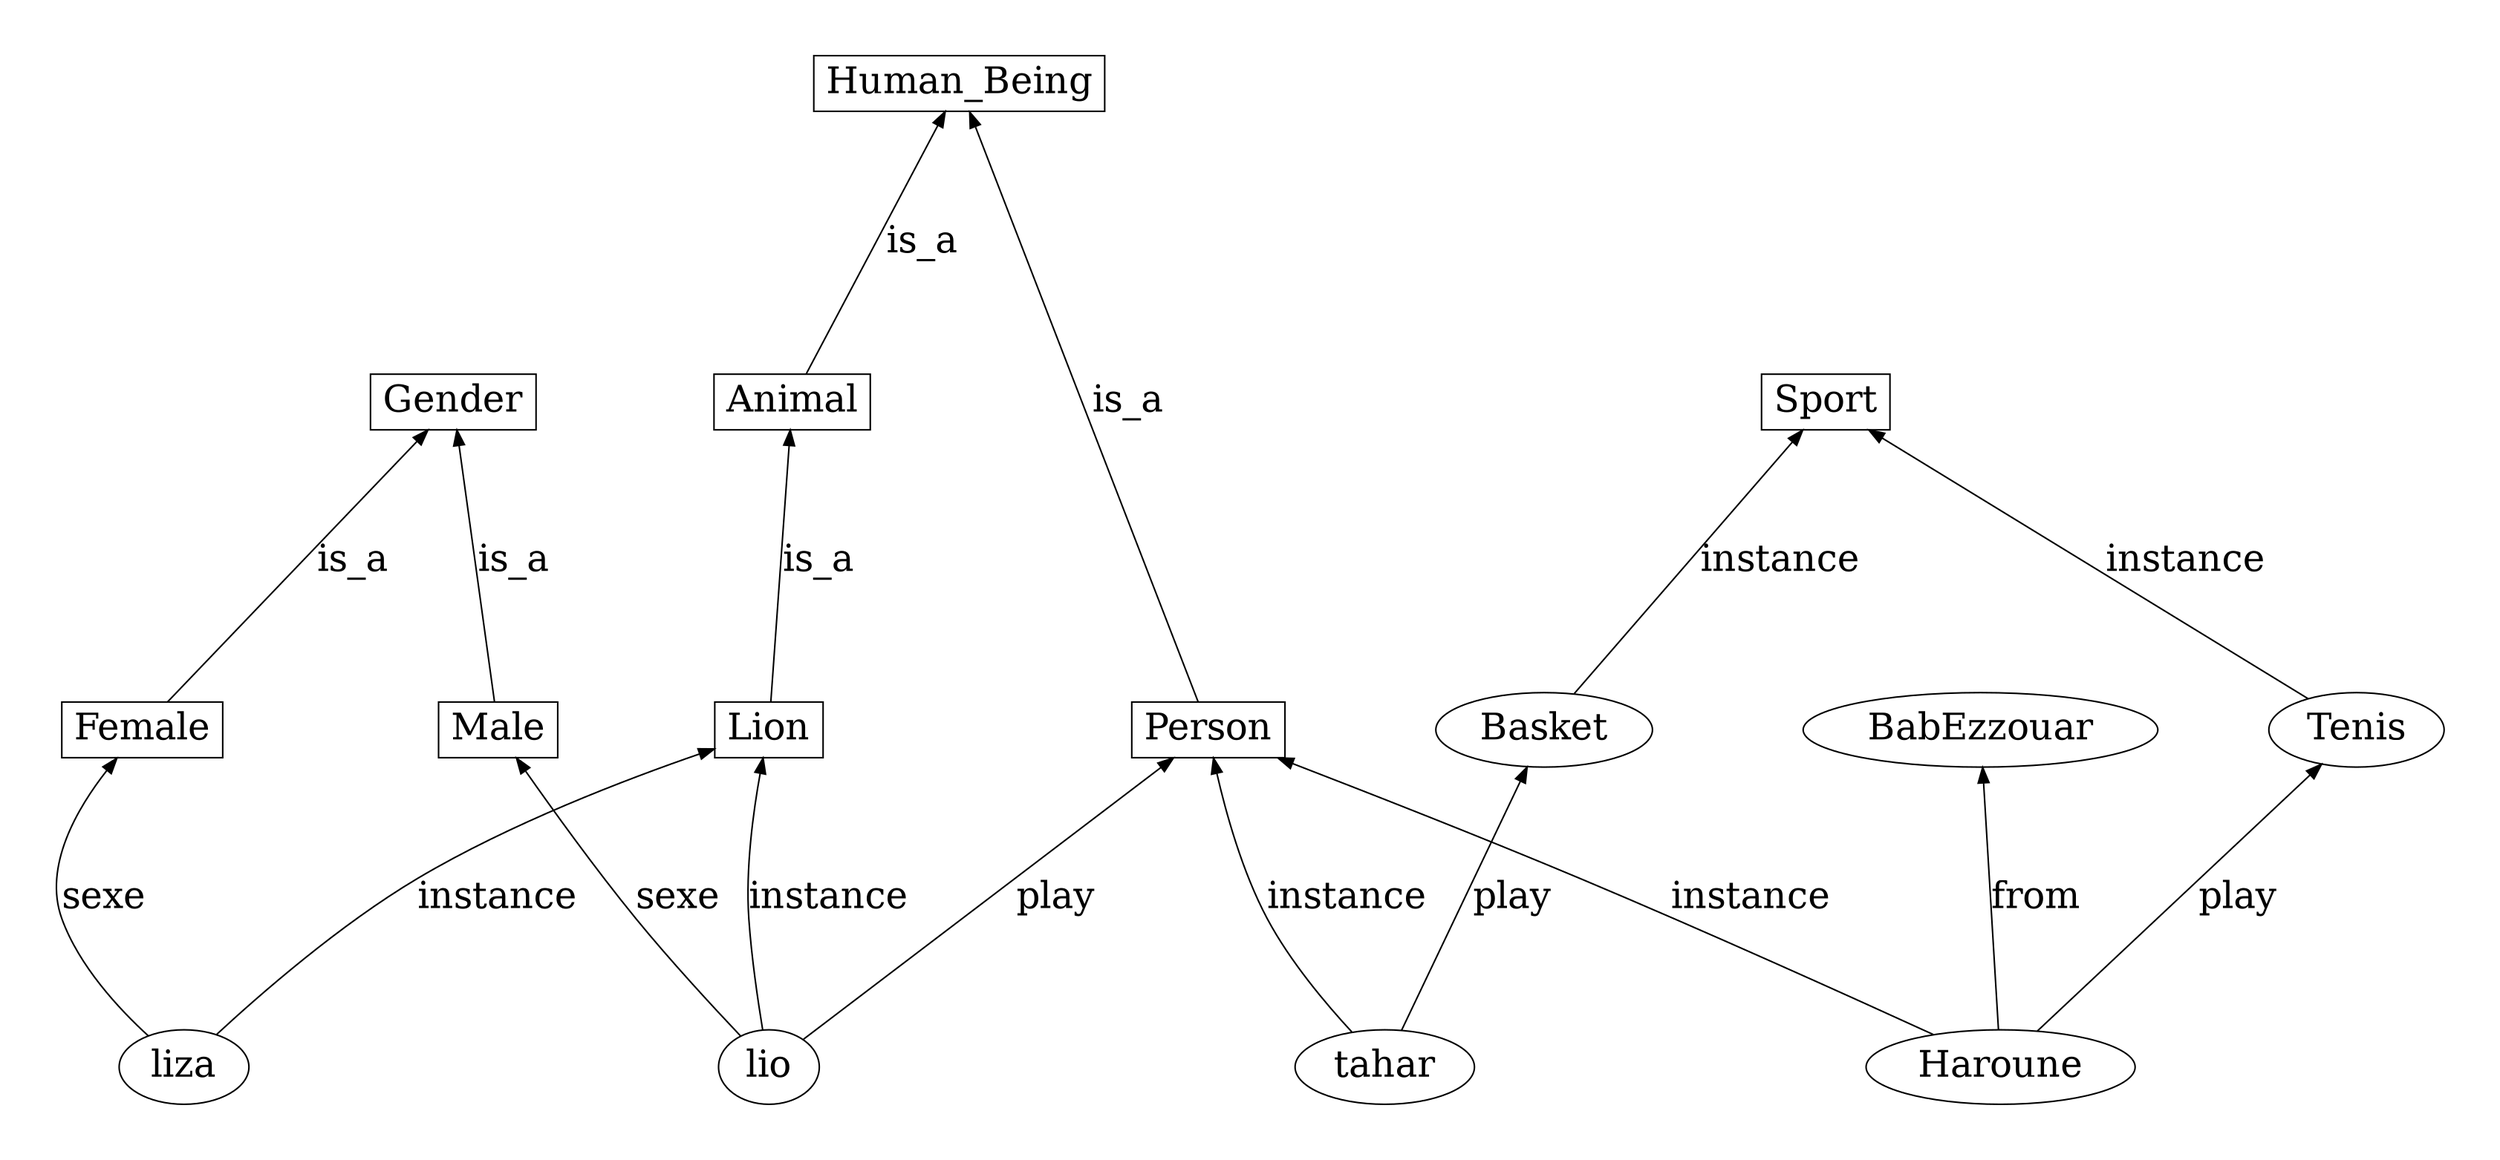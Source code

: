 
digraph {
rankdir=BT
graph [fontsize=24 pad="0.5", nodesep="1", ranksep="2"]
splines=true; esep=1;
edge [fontsize=24]
node [fontsize=24]
tahar[];
BabEzzouar[];
Animal[ shape=rectangle];
Haroune[];
Male[ shape=rectangle];
Lion[ shape=rectangle];
Person[ shape=rectangle];
lio[];
Gender[ shape=rectangle];
Sport[ shape=rectangle];
Tenis[];
Human_Being[ shape=rectangle];
Basket[];
Female[ shape=rectangle];
liza[]
tahar -> Basket [label=play  ];
Person -> Human_Being [label=is_a  ];
Female -> Gender [label=is_a  ];
Haroune -> Tenis [label=play  ];
Male -> Gender [label=is_a  ];
lio -> Male [label=sexe  ];
liza -> Lion [label=instance  ];
Basket -> Sport [label=instance  ];
Lion -> Animal [label=is_a  ];
tahar -> Person [label=instance  ];
lio -> Person [label=play  ];
Tenis -> Sport [label=instance  ];
Haroune -> BabEzzouar [label=from  ];
Animal -> Human_Being [label=is_a  ];
Haroune -> Person [label=instance  ];
liza -> Female [label=sexe  ];
lio -> Lion [label=instance  ]
}
    

